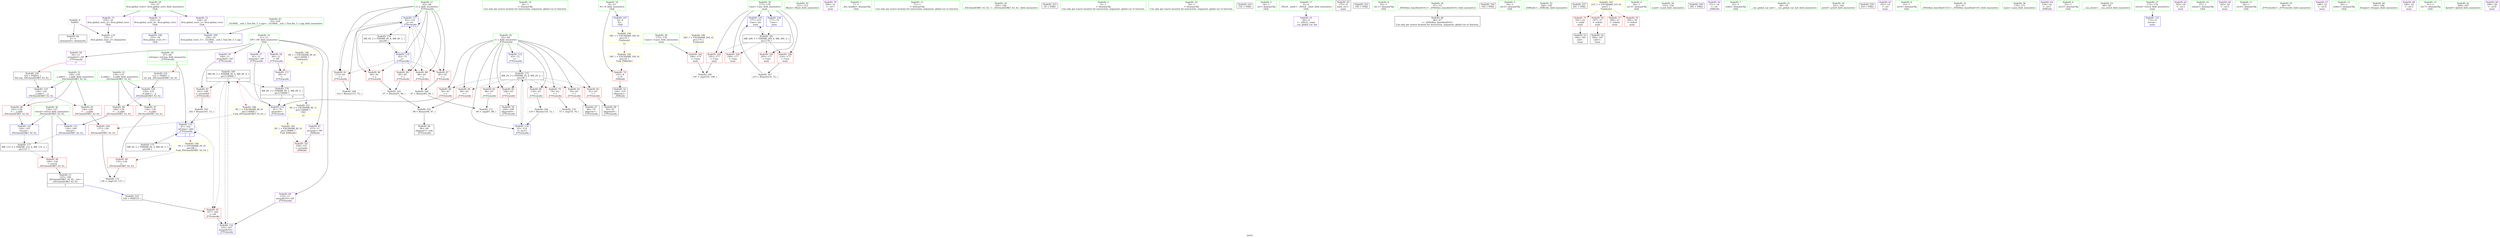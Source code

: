 digraph "SVFG" {
	label="SVFG";

	Node0x55d5bccea350 [shape=record,color=grey,label="{NodeID: 0\nNullPtr}"];
	Node0x55d5bccea350 -> Node0x55d5bcd01100[style=solid];
	Node0x55d5bccea350 -> Node0x55d5bcd02090[style=solid];
	Node0x55d5bcd115e0 [shape=record,color=black,label="{NodeID: 180\nMR_8V_5 = PHI(MR_8V_6, MR_8V_4, )\npts\{130000 \}\n|{|<s4>3}}"];
	Node0x55d5bcd115e0 -> Node0x55d5bcd04910[style=dashed];
	Node0x55d5bcd115e0 -> Node0x55d5bcd049e0[style=dashed];
	Node0x55d5bcd115e0 -> Node0x55d5bcd06d80[style=dashed];
	Node0x55d5bcd115e0 -> Node0x55d5bcd101e0[style=dashed];
	Node0x55d5bcd115e0:s4 -> Node0x55d5bcd12f90[style=dashed,color=red];
	Node0x55d5bcd01570 [shape=record,color=red,label="{NodeID: 97\n134\<--130\n\<--__b.addr\n_ZSt3minIiERKT_S2_S2_\n}"];
	Node0x55d5bcd01570 -> Node0x55d5bcd01710[style=solid];
	Node0x55d5bccff4b0 [shape=record,color=green,label="{NodeID: 14\n34\<--1\n\<--dummyObj\nCan only get source location for instruction, argument, global var or function.}"];
	Node0x55d5bcd04e40 [shape=record,color=yellow,style=double,label="{NodeID: 194\n18V_1 = ENCHI(MR_18V_0)\npts\{10 \}\nFun[main]|{<s0>12}}"];
	Node0x55d5bcd04e40:s0 -> Node0x55d5bcd11fe0[style=dashed,color=red];
	Node0x55d5bcd02190 [shape=record,color=blue,label="{NodeID: 111\n69\<--9\n\<--\n_Z7Preworkv\n}"];
	Node0x55d5bcd02190 -> Node0x55d5bcd101e0[style=dashed];
	Node0x55d5bcd00250 [shape=record,color=green,label="{NodeID: 28\n67\<--68\nref.tmp\<--ref.tmp_field_insensitive\n_Z7Preworkv\n|{|<s1>3}}"];
	Node0x55d5bcd00250 -> Node0x55d5bcd06cb0[style=solid];
	Node0x55d5bcd00250:s1 -> Node0x55d5bcd1f240[style=solid,color=red];
	Node0x55d5bcd074d0 [shape=record,color=blue,label="{NodeID: 125\n177\<--215\nCase\<--inc\nmain\n}"];
	Node0x55d5bcd074d0 -> Node0x55d5bcd11ae0[style=dashed];
	Node0x55d5bcd00f00 [shape=record,color=green,label="{NodeID: 42\n211\<--212\nfflush\<--fflush_field_insensitive\n}"];
	Node0x55d5bcae5990 [shape=record,color=black,label="{NodeID: 222\n104 = PHI(123, )\n}"];
	Node0x55d5bcae5990 -> Node0x55d5bcd049e0[style=solid];
	Node0x55d5bcd02b40 [shape=record,color=purple,label="{NodeID: 56\n69\<--11\n\<--DP\n_Z7Preworkv\n}"];
	Node0x55d5bcd02b40 -> Node0x55d5bcd02190[style=solid];
	Node0x55d5bcd036a0 [shape=record,color=purple,label="{NodeID: 70\n204\<--31\n\<--.str.7\nmain\n}"];
	Node0x55d5bcd09cc0 [shape=record,color=grey,label="{NodeID: 167\n215 = Binary(214, 72, )\n}"];
	Node0x55d5bcd09cc0 -> Node0x55d5bcd074d0[style=solid];
	Node0x55d5bcd04290 [shape=record,color=red,label="{NodeID: 84\n94\<--63\n\<--i\n_Z7Preworkv\n}"];
	Node0x55d5bcd04290 -> Node0x55d5bcd09540[style=solid];
	Node0x55d5bccfcc00 [shape=record,color=green,label="{NodeID: 1\n7\<--1\n__dso_handle\<--dummyObj\nGlob }"];
	Node0x55d5bcd11ae0 [shape=record,color=black,label="{NodeID: 181\nMR_28V_3 = PHI(MR_28V_4, MR_28V_2, )\npts\{178 \}\n}"];
	Node0x55d5bcd11ae0 -> Node0x55d5bcd01a50[style=dashed];
	Node0x55d5bcd11ae0 -> Node0x55d5bcd01b20[style=dashed];
	Node0x55d5bcd11ae0 -> Node0x55d5bcd01bf0[style=dashed];
	Node0x55d5bcd11ae0 -> Node0x55d5bcd01cc0[style=dashed];
	Node0x55d5bcd11ae0 -> Node0x55d5bcd074d0[style=dashed];
	Node0x55d5bcd01640 [shape=record,color=red,label="{NodeID: 98\n140\<--130\n\<--__b.addr\n_ZSt3minIiERKT_S2_S2_\n}"];
	Node0x55d5bcd01640 -> Node0x55d5bcd07190[style=solid];
	Node0x55d5bccff5b0 [shape=record,color=green,label="{NodeID: 15\n72\<--1\n\<--dummyObj\nCan only get source location for instruction, argument, global var or function.}"];
	Node0x55d5bcd02260 [shape=record,color=blue,label="{NodeID: 112\n63\<--72\ni\<--\n_Z7Preworkv\n}"];
	Node0x55d5bcd02260 -> Node0x55d5bcd0f2e0[style=dashed];
	Node0x55d5bcd00320 [shape=record,color=green,label="{NodeID: 29\n105\<--106\n_ZSt3minIiERKT_S2_S2_\<--_ZSt3minIiERKT_S2_S2__field_insensitive\n}"];
	Node0x55d5bcd01000 [shape=record,color=green,label="{NodeID: 43\n35\<--229\n_GLOBAL__sub_I_Tian.Xie_3_1.cpp\<--_GLOBAL__sub_I_Tian.Xie_3_1.cpp_field_insensitive\n}"];
	Node0x55d5bcd01000 -> Node0x55d5bcd01f90[style=solid];
	Node0x55d5bcd1ea40 [shape=record,color=black,label="{NodeID: 223\n45 = PHI()\n}"];
	Node0x55d5bcd02c10 [shape=record,color=purple,label="{NodeID: 57\n81\<--11\narrayidx\<--DP\n_Z7Preworkv\n}"];
	Node0x55d5bcd02c10 -> Node0x55d5bcd02330[style=solid];
	Node0x55d5bcd03770 [shape=record,color=purple,label="{NodeID: 71\n233\<--33\nllvm.global_ctors_0\<--llvm.global_ctors\nGlob }"];
	Node0x55d5bcd03770 -> Node0x55d5bcd01e90[style=solid];
	Node0x55d5bcd09e40 [shape=record,color=grey,label="{NodeID: 168\n114 = Binary(113, 72, )\n}"];
	Node0x55d5bcd09e40 -> Node0x55d5bcd06e50[style=solid];
	Node0x55d5bcd04360 [shape=record,color=red,label="{NodeID: 85\n108\<--63\n\<--i\n_Z7Preworkv\n}"];
	Node0x55d5bcd04360 -> Node0x55d5bcd02660[style=solid];
	Node0x55d5bccfe5c0 [shape=record,color=green,label="{NodeID: 2\n9\<--1\n\<--dummyObj\nCan only get source location for instruction, argument, global var or function.}"];
	Node0x55d5bcd11fe0 [shape=record,color=yellow,style=double,label="{NodeID: 182\n18V_1 = ENCHI(MR_18V_0)\npts\{10 \}\nFun[_Z4Workv]}"];
	Node0x55d5bcd11fe0 -> Node0x55d5bcd03a70[style=dashed];
	Node0x55d5bcd01710 [shape=record,color=red,label="{NodeID: 99\n135\<--134\n\<--\n_ZSt3minIiERKT_S2_S2_\n}"];
	Node0x55d5bcd01710 -> Node0x55d5bcd0a440[style=solid];
	Node0x55d5bccff6b0 [shape=record,color=green,label="{NodeID: 16\n76\<--1\n\<--dummyObj\nCan only get source location for instruction, argument, global var or function.}"];
	Node0x55d5bcd05000 [shape=record,color=yellow,style=double,label="{NodeID: 196\n26V_1 = ENCHI(MR_26V_0)\npts\{176 \}\nFun[main]}"];
	Node0x55d5bcd05000 -> Node0x55d5bcd01980[style=dashed];
	Node0x55d5bcd02330 [shape=record,color=blue,label="{NodeID: 113\n81\<--78\narrayidx\<--\n_Z7Preworkv\n}"];
	Node0x55d5bcd02330 -> Node0x55d5bcd115e0[style=dashed];
	Node0x55d5bcd00420 [shape=record,color=green,label="{NodeID: 30\n126\<--127\nretval\<--retval_field_insensitive\n_ZSt3minIiERKT_S2_S2_\n}"];
	Node0x55d5bcd00420 -> Node0x55d5bcd04ab0[style=solid];
	Node0x55d5bcd00420 -> Node0x55d5bcd07190[style=solid];
	Node0x55d5bcd00420 -> Node0x55d5bcd07260[style=solid];
	Node0x55d5bcd01100 [shape=record,color=black,label="{NodeID: 44\n2\<--3\ndummyVal\<--dummyVal\n}"];
	Node0x55d5bcd1eb10 [shape=record,color=black,label="{NodeID: 224\n152 = PHI()\n}"];
	Node0x55d5bcd02ce0 [shape=record,color=purple,label="{NodeID: 58\n93\<--11\narrayidx5\<--DP\n_Z7Preworkv\n|{<s0>3}}"];
	Node0x55d5bcd02ce0:s0 -> Node0x55d5bcd1f050[style=solid,color=red];
	Node0x55d5bcd03870 [shape=record,color=purple,label="{NodeID: 72\n234\<--33\nllvm.global_ctors_1\<--llvm.global_ctors\nGlob }"];
	Node0x55d5bcd03870 -> Node0x55d5bcd01f90[style=solid];
	Node0x55d5bcd09fc0 [shape=record,color=grey,label="{NodeID: 169\n197 = cmp(195, 196, )\n}"];
	Node0x55d5bcd04430 [shape=record,color=red,label="{NodeID: 86\n118\<--63\n\<--i\n_Z7Preworkv\n}"];
	Node0x55d5bcd04430 -> Node0x55d5bcd09840[style=solid];
	Node0x55d5bccfe650 [shape=record,color=green,label="{NodeID: 3\n14\<--1\n.str\<--dummyObj\nGlob }"];
	Node0x55d5bcd12b00 [shape=record,color=yellow,style=double,label="{NodeID: 183\n8V_1 = ENCHI(MR_8V_0)\npts\{130000 \}\nFun[_Z4Workv]}"];
	Node0x55d5bcd12b00 -> Node0x55d5bcd018b0[style=dashed];
	Node0x55d5bcd017e0 [shape=record,color=red,label="{NodeID: 100\n137\<--136\n\<--\n_ZSt3minIiERKT_S2_S2_\n}"];
	Node0x55d5bcd017e0 -> Node0x55d5bcd0a440[style=solid];
	Node0x55d5bccff7b0 [shape=record,color=green,label="{NodeID: 17\n4\<--6\n_ZStL8__ioinit\<--_ZStL8__ioinit_field_insensitive\nGlob }"];
	Node0x55d5bccff7b0 -> Node0x55d5bcd02a70[style=solid];
	Node0x55d5bcd02400 [shape=record,color=blue,label="{NodeID: 114\n65\<--72\nj\<--\n_Z7Preworkv\n}"];
	Node0x55d5bcd02400 -> Node0x55d5bcd04500[style=dashed];
	Node0x55d5bcd02400 -> Node0x55d5bcd045d0[style=dashed];
	Node0x55d5bcd02400 -> Node0x55d5bcd046a0[style=dashed];
	Node0x55d5bcd02400 -> Node0x55d5bcd04770[style=dashed];
	Node0x55d5bcd02400 -> Node0x55d5bcd04840[style=dashed];
	Node0x55d5bcd02400 -> Node0x55d5bcd06e50[style=dashed];
	Node0x55d5bcd02400 -> Node0x55d5bcd0f7e0[style=dashed];
	Node0x55d5bcd004f0 [shape=record,color=green,label="{NodeID: 31\n128\<--129\n__a.addr\<--__a.addr_field_insensitive\n_ZSt3minIiERKT_S2_S2_\n}"];
	Node0x55d5bcd004f0 -> Node0x55d5bcd04b80[style=solid];
	Node0x55d5bcd004f0 -> Node0x55d5bcd014a0[style=solid];
	Node0x55d5bcd004f0 -> Node0x55d5bcd06ff0[style=solid];
	Node0x55d5bcd01200 [shape=record,color=black,label="{NodeID: 45\n172\<--9\nmain_ret\<--\nmain\n}"];
	Node0x55d5bcd1ebe0 [shape=record,color=black,label="{NodeID: 225\n160 = PHI()\n}"];
	Node0x55d5bcd02db0 [shape=record,color=purple,label="{NodeID: 59\n100\<--11\narrayidx8\<--DP\n_Z7Preworkv\n}"];
	Node0x55d5bcd02db0 -> Node0x55d5bcd04910[style=solid];
	Node0x55d5bcd03970 [shape=record,color=purple,label="{NodeID: 73\n235\<--33\nllvm.global_ctors_2\<--llvm.global_ctors\nGlob }"];
	Node0x55d5bcd03970 -> Node0x55d5bcd02090[style=solid];
	Node0x55d5bcd0a140 [shape=record,color=grey,label="{NodeID: 170\n75 = cmp(74, 76, )\n}"];
	Node0x55d5bcd04500 [shape=record,color=red,label="{NodeID: 87\n85\<--65\n\<--j\n_Z7Preworkv\n}"];
	Node0x55d5bcd04500 -> Node0x55d5bcd09b40[style=solid];
	Node0x55d5bccfe6e0 [shape=record,color=green,label="{NodeID: 4\n16\<--1\n.str.1\<--dummyObj\nGlob }"];
	Node0x55d5bcd12be0 [shape=record,color=yellow,style=double,label="{NodeID: 184\n6V_1 = ENCHI(MR_6V_0)\npts\{68 \}\nFun[_ZSt3minIiERKT_S2_S2_]}"];
	Node0x55d5bcd12be0 -> Node0x55d5bcd01710[style=dashed];
	Node0x55d5bcd018b0 [shape=record,color=red,label="{NodeID: 101\n158\<--157\n\<--arrayidx\n_Z4Workv\n}"];
	Node0x55d5bccff8b0 [shape=record,color=green,label="{NodeID: 18\n8\<--10\nN\<--N_field_insensitive\nGlob }"];
	Node0x55d5bccff8b0 -> Node0x55d5bcd03a70[style=solid];
	Node0x55d5bccff8b0 -> Node0x55d5bcd01d90[style=solid];
	Node0x55d5bcd051c0 [shape=record,color=yellow,style=double,label="{NodeID: 198\n8V_1 = ENCHI(MR_8V_0)\npts\{130000 \}\nFun[main]|{<s0>6}}"];
	Node0x55d5bcd051c0:s0 -> Node0x55d5bcd02190[style=dashed,color=red];
	Node0x55d5bcd06cb0 [shape=record,color=blue,label="{NodeID: 115\n67\<--102\nref.tmp\<--add\n_Z7Preworkv\n|{|<s3>3}}"];
	Node0x55d5bcd06cb0 -> Node0x55d5bcd049e0[style=dashed];
	Node0x55d5bcd06cb0 -> Node0x55d5bcd06cb0[style=dashed];
	Node0x55d5bcd06cb0 -> Node0x55d5bcd0fce0[style=dashed];
	Node0x55d5bcd06cb0:s3 -> Node0x55d5bcd12be0[style=dashed,color=red];
	Node0x55d5bcd005c0 [shape=record,color=green,label="{NodeID: 32\n130\<--131\n__b.addr\<--__b.addr_field_insensitive\n_ZSt3minIiERKT_S2_S2_\n}"];
	Node0x55d5bcd005c0 -> Node0x55d5bcd01570[style=solid];
	Node0x55d5bcd005c0 -> Node0x55d5bcd01640[style=solid];
	Node0x55d5bcd005c0 -> Node0x55d5bcd070c0[style=solid];
	Node0x55d5bcd012d0 [shape=record,color=black,label="{NodeID: 46\n46\<--47\n\<--_ZNSt8ios_base4InitD1Ev\nCan only get source location for instruction, argument, global var or function.}"];
	Node0x55d5bcd1ecb0 [shape=record,color=black,label="{NodeID: 226\n192 = PHI()\n}"];
	Node0x55d5bcd02e80 [shape=record,color=purple,label="{NodeID: 60\n110\<--11\narrayidx10\<--DP\n_Z7Preworkv\n}"];
	Node0x55d5bcd02e80 -> Node0x55d5bcd06d80[style=solid];
	Node0x55d5bcd03a70 [shape=record,color=red,label="{NodeID: 74\n155\<--8\n\<--N\n_Z4Workv\n}"];
	Node0x55d5bcd03a70 -> Node0x55d5bcd02800[style=solid];
	Node0x55d5bcd0a2c0 [shape=record,color=grey,label="{NodeID: 171\n89 = cmp(87, 88, )\n}"];
	Node0x55d5bcd045d0 [shape=record,color=red,label="{NodeID: 88\n86\<--65\n\<--j\n_Z7Preworkv\n}"];
	Node0x55d5bcd045d0 -> Node0x55d5bcd09b40[style=solid];
	Node0x55d5bccfe770 [shape=record,color=green,label="{NodeID: 5\n18\<--1\n.str.2\<--dummyObj\nGlob }"];
	Node0x55d5bcd01980 [shape=record,color=red,label="{NodeID: 102\n196\<--175\n\<--Cases\nmain\n}"];
	Node0x55d5bcd01980 -> Node0x55d5bcd09fc0[style=solid];
	Node0x55d5bccff9b0 [shape=record,color=green,label="{NodeID: 19\n11\<--13\nDP\<--DP_field_insensitive\nGlob }"];
	Node0x55d5bccff9b0 -> Node0x55d5bcd02b40[style=solid];
	Node0x55d5bccff9b0 -> Node0x55d5bcd02c10[style=solid];
	Node0x55d5bccff9b0 -> Node0x55d5bcd02ce0[style=solid];
	Node0x55d5bccff9b0 -> Node0x55d5bcd02db0[style=solid];
	Node0x55d5bccff9b0 -> Node0x55d5bcd02e80[style=solid];
	Node0x55d5bccff9b0 -> Node0x55d5bcd02f50[style=solid];
	Node0x55d5bcd06d80 [shape=record,color=blue,label="{NodeID: 116\n110\<--107\narrayidx10\<--\n_Z7Preworkv\n}"];
	Node0x55d5bcd06d80 -> Node0x55d5bcd115e0[style=dashed];
	Node0x55d5bcd00690 [shape=record,color=green,label="{NodeID: 33\n148\<--149\n_Z4Workv\<--_Z4Workv_field_insensitive\n}"];
	Node0x55d5bcd013d0 [shape=record,color=black,label="{NodeID: 47\n80\<--79\nidxprom\<--\n_Z7Preworkv\n}"];
	Node0x55d5bcd1ed80 [shape=record,color=black,label="{NodeID: 227\n201 = PHI()\n}"];
	Node0x55d5bcd02f50 [shape=record,color=purple,label="{NodeID: 61\n157\<--11\narrayidx\<--DP\n_Z4Workv\n}"];
	Node0x55d5bcd02f50 -> Node0x55d5bcd018b0[style=solid];
	Node0x55d5bcd03b40 [shape=record,color=red,label="{NodeID: 75\n181\<--22\n\<--stdin\nmain\n}"];
	Node0x55d5bcd03b40 -> Node0x55d5bcd028d0[style=solid];
	Node0x55d5bcd0a440 [shape=record,color=grey,label="{NodeID: 172\n138 = cmp(135, 137, )\n}"];
	Node0x55d5bcd046a0 [shape=record,color=red,label="{NodeID: 89\n95\<--65\n\<--j\n_Z7Preworkv\n}"];
	Node0x55d5bcd046a0 -> Node0x55d5bcd099c0[style=solid];
	Node0x55d5bccfefb0 [shape=record,color=green,label="{NodeID: 6\n20\<--1\n.str.3\<--dummyObj\nGlob }"];
	Node0x55d5bcd01a50 [shape=record,color=red,label="{NodeID: 103\n195\<--177\n\<--Case\nmain\n}"];
	Node0x55d5bcd01a50 -> Node0x55d5bcd09fc0[style=solid];
	Node0x55d5bccffab0 [shape=record,color=green,label="{NodeID: 20\n33\<--37\nllvm.global_ctors\<--llvm.global_ctors_field_insensitive\nGlob }"];
	Node0x55d5bccffab0 -> Node0x55d5bcd03770[style=solid];
	Node0x55d5bccffab0 -> Node0x55d5bcd03870[style=solid];
	Node0x55d5bccffab0 -> Node0x55d5bcd03970[style=solid];
	Node0x55d5bcd06e50 [shape=record,color=blue,label="{NodeID: 117\n65\<--114\nj\<--inc\n_Z7Preworkv\n}"];
	Node0x55d5bcd06e50 -> Node0x55d5bcd04500[style=dashed];
	Node0x55d5bcd06e50 -> Node0x55d5bcd045d0[style=dashed];
	Node0x55d5bcd06e50 -> Node0x55d5bcd046a0[style=dashed];
	Node0x55d5bcd06e50 -> Node0x55d5bcd04770[style=dashed];
	Node0x55d5bcd06e50 -> Node0x55d5bcd04840[style=dashed];
	Node0x55d5bcd06e50 -> Node0x55d5bcd06e50[style=dashed];
	Node0x55d5bcd06e50 -> Node0x55d5bcd0f7e0[style=dashed];
	Node0x55d5bcd00790 [shape=record,color=green,label="{NodeID: 34\n153\<--154\nscanf\<--scanf_field_insensitive\n}"];
	Node0x55d5bcd024c0 [shape=record,color=black,label="{NodeID: 48\n92\<--91\nidxprom4\<--\n_Z7Preworkv\n}"];
	Node0x55d5bcd1ee50 [shape=record,color=black,label="{NodeID: 228\n205 = PHI()\n}"];
	Node0x55d5bcd03020 [shape=record,color=purple,label="{NodeID: 62\n151\<--14\n\<--.str\n_Z4Workv\n}"];
	Node0x55d5bcd03c10 [shape=record,color=red,label="{NodeID: 76\n187\<--27\n\<--stdout\nmain\n}"];
	Node0x55d5bcd03c10 -> Node0x55d5bcd029a0[style=solid];
	Node0x55d5bcd0f2e0 [shape=record,color=black,label="{NodeID: 173\nMR_2V_3 = PHI(MR_2V_4, MR_2V_2, )\npts\{64 \}\n}"];
	Node0x55d5bcd0f2e0 -> Node0x55d5bcd03e80[style=dashed];
	Node0x55d5bcd0f2e0 -> Node0x55d5bcd03f50[style=dashed];
	Node0x55d5bcd0f2e0 -> Node0x55d5bcd04020[style=dashed];
	Node0x55d5bcd0f2e0 -> Node0x55d5bcd040f0[style=dashed];
	Node0x55d5bcd0f2e0 -> Node0x55d5bcd041c0[style=dashed];
	Node0x55d5bcd0f2e0 -> Node0x55d5bcd04290[style=dashed];
	Node0x55d5bcd0f2e0 -> Node0x55d5bcd04360[style=dashed];
	Node0x55d5bcd0f2e0 -> Node0x55d5bcd04430[style=dashed];
	Node0x55d5bcd0f2e0 -> Node0x55d5bcd06f20[style=dashed];
	Node0x55d5bcd04770 [shape=record,color=red,label="{NodeID: 90\n96\<--65\n\<--j\n_Z7Preworkv\n}"];
	Node0x55d5bcd04770 -> Node0x55d5bcd099c0[style=solid];
	Node0x55d5bccff040 [shape=record,color=green,label="{NodeID: 7\n22\<--1\nstdin\<--dummyObj\nGlob }"];
	Node0x55d5bcd01b20 [shape=record,color=red,label="{NodeID: 104\n199\<--177\n\<--Case\nmain\n}"];
	Node0x55d5bccffbb0 [shape=record,color=green,label="{NodeID: 21\n38\<--39\n__cxx_global_var_init\<--__cxx_global_var_init_field_insensitive\n}"];
	Node0x55d5bcd06f20 [shape=record,color=blue,label="{NodeID: 118\n63\<--119\ni\<--inc12\n_Z7Preworkv\n}"];
	Node0x55d5bcd06f20 -> Node0x55d5bcd0f2e0[style=dashed];
	Node0x55d5bcd00890 [shape=record,color=green,label="{NodeID: 35\n161\<--162\nprintf\<--printf_field_insensitive\n}"];
	Node0x55d5bcd02590 [shape=record,color=black,label="{NodeID: 49\n99\<--98\nidxprom7\<--sub\n_Z7Preworkv\n}"];
	Node0x55d5bcd1ef50 [shape=record,color=black,label="{NodeID: 229\n210 = PHI()\n}"];
	Node0x55d5bcd030f0 [shape=record,color=purple,label="{NodeID: 63\n191\<--14\n\<--.str\nmain\n}"];
	Node0x55d5bcd03ce0 [shape=record,color=red,label="{NodeID: 77\n209\<--27\n\<--stdout\nmain\n}"];
	Node0x55d5bcd0f7e0 [shape=record,color=black,label="{NodeID: 174\nMR_4V_2 = PHI(MR_4V_4, MR_4V_1, )\npts\{66 \}\n}"];
	Node0x55d5bcd0f7e0 -> Node0x55d5bcd02400[style=dashed];
	Node0x55d5bcd04840 [shape=record,color=red,label="{NodeID: 91\n113\<--65\n\<--j\n_Z7Preworkv\n}"];
	Node0x55d5bcd04840 -> Node0x55d5bcd09e40[style=solid];
	Node0x55d5bccff0d0 [shape=record,color=green,label="{NodeID: 8\n23\<--1\n.str.4\<--dummyObj\nGlob }"];
	Node0x55d5bcd12f90 [shape=record,color=yellow,style=double,label="{NodeID: 188\n8V_1 = ENCHI(MR_8V_0)\npts\{130000 \}\nFun[_ZSt3minIiERKT_S2_S2_]}"];
	Node0x55d5bcd12f90 -> Node0x55d5bcd017e0[style=dashed];
	Node0x55d5bcd01bf0 [shape=record,color=red,label="{NodeID: 105\n203\<--177\n\<--Case\nmain\n}"];
	Node0x55d5bccffcb0 [shape=record,color=green,label="{NodeID: 22\n42\<--43\n_ZNSt8ios_base4InitC1Ev\<--_ZNSt8ios_base4InitC1Ev_field_insensitive\n}"];
	Node0x55d5bcd06ff0 [shape=record,color=blue,label="{NodeID: 119\n128\<--124\n__a.addr\<--__a\n_ZSt3minIiERKT_S2_S2_\n}"];
	Node0x55d5bcd06ff0 -> Node0x55d5bcd04b80[style=dashed];
	Node0x55d5bcd06ff0 -> Node0x55d5bcd014a0[style=dashed];
	Node0x55d5bcd00990 [shape=record,color=green,label="{NodeID: 36\n170\<--171\nmain\<--main_field_insensitive\n}"];
	Node0x55d5bcd02660 [shape=record,color=black,label="{NodeID: 50\n109\<--108\nidxprom9\<--\n_Z7Preworkv\n}"];
	Node0x55d5bcd1f050 [shape=record,color=black,label="{NodeID: 230\n124 = PHI(93, )\n0th arg _ZSt3minIiERKT_S2_S2_ }"];
	Node0x55d5bcd1f050 -> Node0x55d5bcd06ff0[style=solid];
	Node0x55d5bcd031c0 [shape=record,color=purple,label="{NodeID: 64\n159\<--16\n\<--.str.1\n_Z4Workv\n}"];
	Node0x55d5bcd03db0 [shape=record,color=red,label="{NodeID: 78\n202\<--30\n\<--stderr\nmain\n}"];
	Node0x55d5bcd0fce0 [shape=record,color=black,label="{NodeID: 175\nMR_6V_2 = PHI(MR_6V_3, MR_6V_1, )\npts\{68 \}\n}"];
	Node0x55d5bcd0fce0 -> Node0x55d5bcd06cb0[style=dashed];
	Node0x55d5bcd0fce0 -> Node0x55d5bcd0fce0[style=dashed];
	Node0x55d5bcd04910 [shape=record,color=red,label="{NodeID: 92\n101\<--100\n\<--arrayidx8\n_Z7Preworkv\n}"];
	Node0x55d5bcd04910 -> Node0x55d5bcd096c0[style=solid];
	Node0x55d5bccff160 [shape=record,color=green,label="{NodeID: 9\n25\<--1\n.str.5\<--dummyObj\nGlob }"];
	Node0x55d5bcd01cc0 [shape=record,color=red,label="{NodeID: 106\n214\<--177\n\<--Case\nmain\n}"];
	Node0x55d5bcd01cc0 -> Node0x55d5bcd09cc0[style=solid];
	Node0x55d5bccffdb0 [shape=record,color=green,label="{NodeID: 23\n48\<--49\n__cxa_atexit\<--__cxa_atexit_field_insensitive\n}"];
	Node0x55d5bcd070c0 [shape=record,color=blue,label="{NodeID: 120\n130\<--125\n__b.addr\<--__b\n_ZSt3minIiERKT_S2_S2_\n}"];
	Node0x55d5bcd070c0 -> Node0x55d5bcd01570[style=dashed];
	Node0x55d5bcd070c0 -> Node0x55d5bcd01640[style=dashed];
	Node0x55d5bcd00a90 [shape=record,color=green,label="{NodeID: 37\n173\<--174\nretval\<--retval_field_insensitive\nmain\n}"];
	Node0x55d5bcd00a90 -> Node0x55d5bcd07330[style=solid];
	Node0x55d5bcd02730 [shape=record,color=black,label="{NodeID: 51\n123\<--146\n_ZSt3minIiERKT_S2_S2__ret\<--\n_ZSt3minIiERKT_S2_S2_\n|{<s0>3}}"];
	Node0x55d5bcd02730:s0 -> Node0x55d5bcae5990[style=solid,color=blue];
	Node0x55d5bcd1f240 [shape=record,color=black,label="{NodeID: 231\n125 = PHI(67, )\n1st arg _ZSt3minIiERKT_S2_S2_ }"];
	Node0x55d5bcd1f240 -> Node0x55d5bcd070c0[style=solid];
	Node0x55d5bcd03290 [shape=record,color=purple,label="{NodeID: 65\n182\<--18\n\<--.str.2\nmain\n}"];
	Node0x55d5bcd09540 [shape=record,color=grey,label="{NodeID: 162\n98 = Binary(94, 97, )\n}"];
	Node0x55d5bcd09540 -> Node0x55d5bcd02590[style=solid];
	Node0x55d5bcd03e80 [shape=record,color=red,label="{NodeID: 79\n74\<--63\n\<--i\n_Z7Preworkv\n}"];
	Node0x55d5bcd03e80 -> Node0x55d5bcd0a140[style=solid];
	Node0x55d5bcd101e0 [shape=record,color=black,label="{NodeID: 176\nMR_8V_3 = PHI(MR_8V_5, MR_8V_2, )\npts\{130000 \}\n|{|<s1>6}}"];
	Node0x55d5bcd101e0 -> Node0x55d5bcd02330[style=dashed];
	Node0x55d5bcd101e0:s1 -> Node0x55d5bcd16930[style=dashed,color=blue];
	Node0x55d5bcd049e0 [shape=record,color=red,label="{NodeID: 93\n107\<--104\n\<--call\n_Z7Preworkv\n}"];
	Node0x55d5bcd049e0 -> Node0x55d5bcd06d80[style=solid];
	Node0x55d5bccff1f0 [shape=record,color=green,label="{NodeID: 10\n27\<--1\nstdout\<--dummyObj\nGlob }"];
	Node0x55d5bcd01d90 [shape=record,color=blue,label="{NodeID: 107\n8\<--9\nN\<--\nGlob }"];
	Node0x55d5bcd01d90 -> Node0x55d5bcd04e40[style=dashed];
	Node0x55d5bccffeb0 [shape=record,color=green,label="{NodeID: 24\n47\<--53\n_ZNSt8ios_base4InitD1Ev\<--_ZNSt8ios_base4InitD1Ev_field_insensitive\n}"];
	Node0x55d5bccffeb0 -> Node0x55d5bcd012d0[style=solid];
	Node0x55d5bcd07190 [shape=record,color=blue,label="{NodeID: 121\n126\<--140\nretval\<--\n_ZSt3minIiERKT_S2_S2_\n}"];
	Node0x55d5bcd07190 -> Node0x55d5bcd106e0[style=dashed];
	Node0x55d5bcd00b60 [shape=record,color=green,label="{NodeID: 38\n175\<--176\nCases\<--Cases_field_insensitive\nmain\n}"];
	Node0x55d5bcd00b60 -> Node0x55d5bcd01980[style=solid];
	Node0x55d5bcd02800 [shape=record,color=black,label="{NodeID: 52\n156\<--155\nidxprom\<--\n_Z4Workv\n}"];
	Node0x55d5bcd03360 [shape=record,color=purple,label="{NodeID: 66\n183\<--20\n\<--.str.3\nmain\n}"];
	Node0x55d5bcd096c0 [shape=record,color=grey,label="{NodeID: 163\n102 = Binary(101, 72, )\n}"];
	Node0x55d5bcd096c0 -> Node0x55d5bcd06cb0[style=solid];
	Node0x55d5bcd03f50 [shape=record,color=red,label="{NodeID: 80\n78\<--63\n\<--i\n_Z7Preworkv\n}"];
	Node0x55d5bcd03f50 -> Node0x55d5bcd02330[style=solid];
	Node0x55d5bcd106e0 [shape=record,color=black,label="{NodeID: 177\nMR_11V_3 = PHI(MR_11V_4, MR_11V_2, )\npts\{127 \}\n}"];
	Node0x55d5bcd106e0 -> Node0x55d5bcd04ab0[style=dashed];
	Node0x55d5bcd04ab0 [shape=record,color=red,label="{NodeID: 94\n146\<--126\n\<--retval\n_ZSt3minIiERKT_S2_S2_\n}"];
	Node0x55d5bcd04ab0 -> Node0x55d5bcd02730[style=solid];
	Node0x55d5bccff280 [shape=record,color=green,label="{NodeID: 11\n28\<--1\n.str.6\<--dummyObj\nGlob }"];
	Node0x55d5bcd01e90 [shape=record,color=blue,label="{NodeID: 108\n233\<--34\nllvm.global_ctors_0\<--\nGlob }"];
	Node0x55d5bccfffb0 [shape=record,color=green,label="{NodeID: 25\n60\<--61\n_Z7Preworkv\<--_Z7Preworkv_field_insensitive\n}"];
	Node0x55d5bcd07260 [shape=record,color=blue,label="{NodeID: 122\n126\<--143\nretval\<--\n_ZSt3minIiERKT_S2_S2_\n}"];
	Node0x55d5bcd07260 -> Node0x55d5bcd106e0[style=dashed];
	Node0x55d5bcd00c30 [shape=record,color=green,label="{NodeID: 39\n177\<--178\nCase\<--Case_field_insensitive\nmain\n}"];
	Node0x55d5bcd00c30 -> Node0x55d5bcd01a50[style=solid];
	Node0x55d5bcd00c30 -> Node0x55d5bcd01b20[style=solid];
	Node0x55d5bcd00c30 -> Node0x55d5bcd01bf0[style=solid];
	Node0x55d5bcd00c30 -> Node0x55d5bcd01cc0[style=solid];
	Node0x55d5bcd00c30 -> Node0x55d5bcd07400[style=solid];
	Node0x55d5bcd00c30 -> Node0x55d5bcd074d0[style=solid];
	Node0x55d5bcd028d0 [shape=record,color=black,label="{NodeID: 53\n184\<--181\ncall\<--\nmain\n}"];
	Node0x55d5bcd03430 [shape=record,color=purple,label="{NodeID: 67\n188\<--23\n\<--.str.4\nmain\n}"];
	Node0x55d5bcd09840 [shape=record,color=grey,label="{NodeID: 164\n119 = Binary(118, 72, )\n}"];
	Node0x55d5bcd09840 -> Node0x55d5bcd06f20[style=solid];
	Node0x55d5bcd04020 [shape=record,color=red,label="{NodeID: 81\n79\<--63\n\<--i\n_Z7Preworkv\n}"];
	Node0x55d5bcd04020 -> Node0x55d5bcd013d0[style=solid];
	Node0x55d5bcd04b80 [shape=record,color=red,label="{NodeID: 95\n136\<--128\n\<--__a.addr\n_ZSt3minIiERKT_S2_S2_\n}"];
	Node0x55d5bcd04b80 -> Node0x55d5bcd017e0[style=solid];
	Node0x55d5bccff310 [shape=record,color=green,label="{NodeID: 12\n30\<--1\nstderr\<--dummyObj\nGlob }"];
	Node0x55d5bcd01f90 [shape=record,color=blue,label="{NodeID: 109\n234\<--35\nllvm.global_ctors_1\<--_GLOBAL__sub_I_Tian.Xie_3_1.cpp\nGlob }"];
	Node0x55d5bcd000b0 [shape=record,color=green,label="{NodeID: 26\n63\<--64\ni\<--i_field_insensitive\n_Z7Preworkv\n}"];
	Node0x55d5bcd000b0 -> Node0x55d5bcd03e80[style=solid];
	Node0x55d5bcd000b0 -> Node0x55d5bcd03f50[style=solid];
	Node0x55d5bcd000b0 -> Node0x55d5bcd04020[style=solid];
	Node0x55d5bcd000b0 -> Node0x55d5bcd040f0[style=solid];
	Node0x55d5bcd000b0 -> Node0x55d5bcd041c0[style=solid];
	Node0x55d5bcd000b0 -> Node0x55d5bcd04290[style=solid];
	Node0x55d5bcd000b0 -> Node0x55d5bcd04360[style=solid];
	Node0x55d5bcd000b0 -> Node0x55d5bcd04430[style=solid];
	Node0x55d5bcd000b0 -> Node0x55d5bcd02260[style=solid];
	Node0x55d5bcd000b0 -> Node0x55d5bcd06f20[style=solid];
	Node0x55d5bcd07330 [shape=record,color=blue,label="{NodeID: 123\n173\<--9\nretval\<--\nmain\n}"];
	Node0x55d5bcd00d00 [shape=record,color=green,label="{NodeID: 40\n185\<--186\nfreopen\<--freopen_field_insensitive\n}"];
	Node0x55d5bcd029a0 [shape=record,color=black,label="{NodeID: 54\n190\<--187\ncall1\<--\nmain\n}"];
	Node0x55d5bcd03500 [shape=record,color=purple,label="{NodeID: 68\n189\<--25\n\<--.str.5\nmain\n}"];
	Node0x55d5bcd099c0 [shape=record,color=grey,label="{NodeID: 165\n97 = Binary(95, 96, )\n}"];
	Node0x55d5bcd099c0 -> Node0x55d5bcd09540[style=solid];
	Node0x55d5bcd040f0 [shape=record,color=red,label="{NodeID: 82\n88\<--63\n\<--i\n_Z7Preworkv\n}"];
	Node0x55d5bcd040f0 -> Node0x55d5bcd0a2c0[style=solid];
	Node0x55d5bcd014a0 [shape=record,color=red,label="{NodeID: 96\n143\<--128\n\<--__a.addr\n_ZSt3minIiERKT_S2_S2_\n}"];
	Node0x55d5bcd014a0 -> Node0x55d5bcd07260[style=solid];
	Node0x55d5bccff3e0 [shape=record,color=green,label="{NodeID: 13\n31\<--1\n.str.7\<--dummyObj\nGlob }"];
	Node0x55d5bcd04d30 [shape=record,color=yellow,style=double,label="{NodeID: 193\n21V_1 = ENCHI(MR_21V_0)\npts\{1 \}\nFun[main]}"];
	Node0x55d5bcd04d30 -> Node0x55d5bcd03b40[style=dashed];
	Node0x55d5bcd04d30 -> Node0x55d5bcd03c10[style=dashed];
	Node0x55d5bcd04d30 -> Node0x55d5bcd03ce0[style=dashed];
	Node0x55d5bcd04d30 -> Node0x55d5bcd03db0[style=dashed];
	Node0x55d5bcd02090 [shape=record,color=blue, style = dotted,label="{NodeID: 110\n235\<--3\nllvm.global_ctors_2\<--dummyVal\nGlob }"];
	Node0x55d5bcd00180 [shape=record,color=green,label="{NodeID: 27\n65\<--66\nj\<--j_field_insensitive\n_Z7Preworkv\n}"];
	Node0x55d5bcd00180 -> Node0x55d5bcd04500[style=solid];
	Node0x55d5bcd00180 -> Node0x55d5bcd045d0[style=solid];
	Node0x55d5bcd00180 -> Node0x55d5bcd046a0[style=solid];
	Node0x55d5bcd00180 -> Node0x55d5bcd04770[style=solid];
	Node0x55d5bcd00180 -> Node0x55d5bcd04840[style=solid];
	Node0x55d5bcd00180 -> Node0x55d5bcd02400[style=solid];
	Node0x55d5bcd00180 -> Node0x55d5bcd06e50[style=solid];
	Node0x55d5bcd07400 [shape=record,color=blue,label="{NodeID: 124\n177\<--72\nCase\<--\nmain\n}"];
	Node0x55d5bcd07400 -> Node0x55d5bcd11ae0[style=dashed];
	Node0x55d5bcd00e00 [shape=record,color=green,label="{NodeID: 41\n206\<--207\nfprintf\<--fprintf_field_insensitive\n}"];
	Node0x55d5bcd16930 [shape=record,color=yellow,style=double,label="{NodeID: 221\n8V_2 = CSCHI(MR_8V_1)\npts\{130000 \}\nCS[]|{<s0>12}}"];
	Node0x55d5bcd16930:s0 -> Node0x55d5bcd12b00[style=dashed,color=red];
	Node0x55d5bcd02a70 [shape=record,color=purple,label="{NodeID: 55\n44\<--4\n\<--_ZStL8__ioinit\n__cxx_global_var_init\n}"];
	Node0x55d5bcd035d0 [shape=record,color=purple,label="{NodeID: 69\n200\<--28\n\<--.str.6\nmain\n}"];
	Node0x55d5bcd09b40 [shape=record,color=grey,label="{NodeID: 166\n87 = Binary(85, 86, )\n}"];
	Node0x55d5bcd09b40 -> Node0x55d5bcd0a2c0[style=solid];
	Node0x55d5bcd041c0 [shape=record,color=red,label="{NodeID: 83\n91\<--63\n\<--i\n_Z7Preworkv\n}"];
	Node0x55d5bcd041c0 -> Node0x55d5bcd024c0[style=solid];
}

